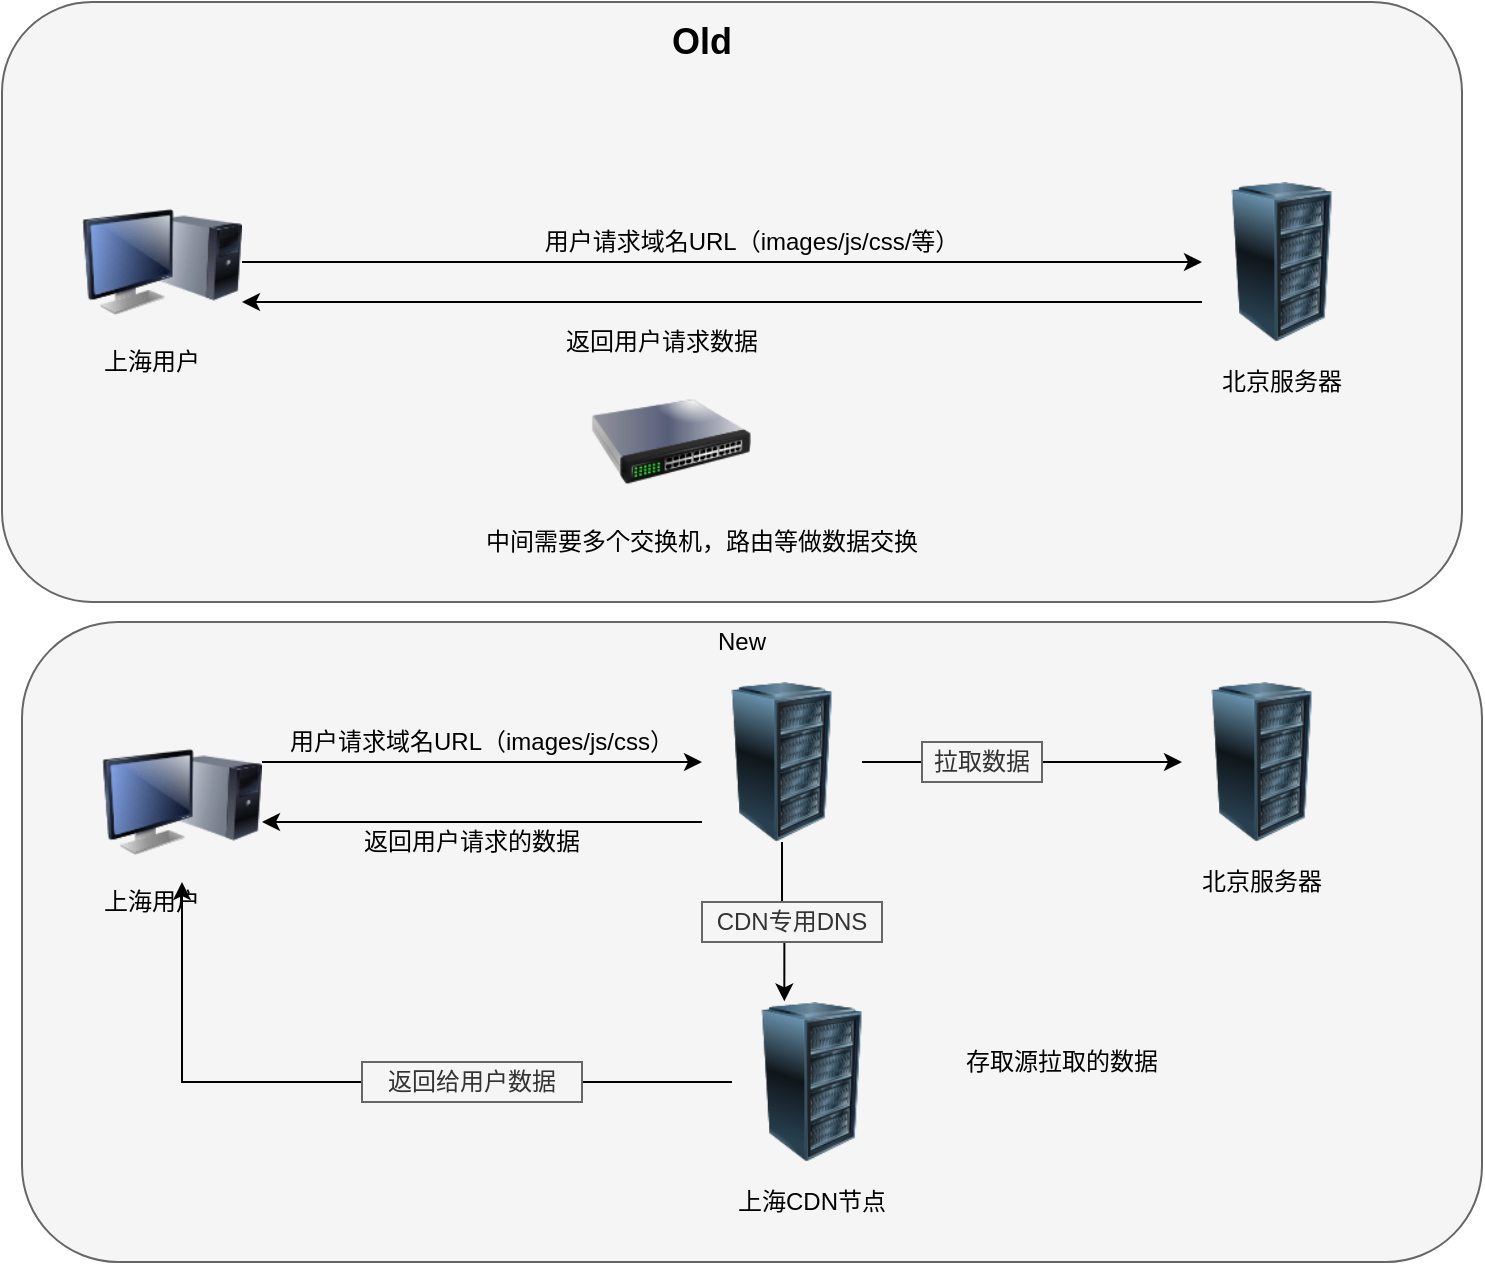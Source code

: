<mxfile version="12.1.0" type="device" pages="1"><diagram id="saILiHZ2lJdLNXW798yi" name="第 1 页"><mxGraphModel dx="2347" dy="1393" grid="1" gridSize="10" guides="1" tooltips="1" connect="1" arrows="1" fold="1" page="1" pageScale="1" pageWidth="1700" pageHeight="1100" math="0" shadow="0"><root><mxCell id="0"/><mxCell id="1" parent="0"/><mxCell id="rvYkuMvDMEEODtfYUb9A-1" value="" style="rounded=1;whiteSpace=wrap;html=1;fillColor=#f5f5f5;strokeColor=#666666;fontColor=#333333;" vertex="1" parent="1"><mxGeometry x="340" y="200" width="730" height="300" as="geometry"/></mxCell><mxCell id="rvYkuMvDMEEODtfYUb9A-11" style="edgeStyle=orthogonalEdgeStyle;rounded=0;orthogonalLoop=1;jettySize=auto;html=1;" edge="1" parent="1" source="rvYkuMvDMEEODtfYUb9A-5" target="rvYkuMvDMEEODtfYUb9A-6"><mxGeometry relative="1" as="geometry"/></mxCell><mxCell id="rvYkuMvDMEEODtfYUb9A-5" value="" style="image;html=1;labelBackgroundColor=#ffffff;image=img/lib/clip_art/computers/Monitor_Tower_128x128.png" vertex="1" parent="1"><mxGeometry x="380" y="290" width="80" height="80" as="geometry"/></mxCell><mxCell id="rvYkuMvDMEEODtfYUb9A-12" style="edgeStyle=orthogonalEdgeStyle;rounded=0;orthogonalLoop=1;jettySize=auto;html=1;exitX=0;exitY=0.75;exitDx=0;exitDy=0;entryX=1;entryY=0.75;entryDx=0;entryDy=0;" edge="1" parent="1" source="rvYkuMvDMEEODtfYUb9A-6" target="rvYkuMvDMEEODtfYUb9A-5"><mxGeometry relative="1" as="geometry"/></mxCell><mxCell id="rvYkuMvDMEEODtfYUb9A-6" value="" style="image;html=1;labelBackgroundColor=#ffffff;image=img/lib/clip_art/computers/Server_Rack_128x128.png" vertex="1" parent="1"><mxGeometry x="940" y="290" width="80" height="80" as="geometry"/></mxCell><mxCell id="rvYkuMvDMEEODtfYUb9A-9" value="" style="image;html=1;labelBackgroundColor=#ffffff;image=img/lib/clip_art/networking/Switch_128x128.png" vertex="1" parent="1"><mxGeometry x="634.5" y="380" width="80" height="80" as="geometry"/></mxCell><mxCell id="rvYkuMvDMEEODtfYUb9A-13" value="&lt;b&gt;&lt;font style=&quot;font-size: 18px&quot;&gt;Old&lt;/font&gt;&lt;/b&gt;" style="text;html=1;strokeColor=none;fillColor=none;align=center;verticalAlign=middle;whiteSpace=wrap;rounded=0;" vertex="1" parent="1"><mxGeometry x="670" y="210" width="40" height="20" as="geometry"/></mxCell><mxCell id="rvYkuMvDMEEODtfYUb9A-17" value="上海用户" style="text;html=1;strokeColor=none;fillColor=none;align=center;verticalAlign=middle;whiteSpace=wrap;rounded=0;" vertex="1" parent="1"><mxGeometry x="390" y="370" width="50" height="20" as="geometry"/></mxCell><mxCell id="rvYkuMvDMEEODtfYUb9A-18" value="北京服务器" style="text;html=1;strokeColor=none;fillColor=none;align=center;verticalAlign=middle;whiteSpace=wrap;rounded=0;" vertex="1" parent="1"><mxGeometry x="940" y="380" width="80" height="20" as="geometry"/></mxCell><mxCell id="rvYkuMvDMEEODtfYUb9A-19" value="用户请求域名URL（images/js/css/等）" style="text;html=1;strokeColor=none;fillColor=none;align=center;verticalAlign=middle;whiteSpace=wrap;rounded=0;" vertex="1" parent="1"><mxGeometry x="579.5" y="310" width="270" height="20" as="geometry"/></mxCell><mxCell id="rvYkuMvDMEEODtfYUb9A-20" value="返回用户请求数据" style="text;html=1;strokeColor=none;fillColor=none;align=center;verticalAlign=middle;whiteSpace=wrap;rounded=0;" vertex="1" parent="1"><mxGeometry x="590" y="360" width="160" height="20" as="geometry"/></mxCell><mxCell id="rvYkuMvDMEEODtfYUb9A-21" value="中间需要多个交换机，路由等做数据交换" style="text;html=1;strokeColor=none;fillColor=none;align=center;verticalAlign=middle;whiteSpace=wrap;rounded=0;" vertex="1" parent="1"><mxGeometry x="560" y="460" width="260" height="20" as="geometry"/></mxCell><mxCell id="rvYkuMvDMEEODtfYUb9A-22" value="" style="rounded=1;whiteSpace=wrap;html=1;fillColor=#f5f5f5;strokeColor=#666666;fontColor=#333333;" vertex="1" parent="1"><mxGeometry x="350" y="510" width="730" height="320" as="geometry"/></mxCell><mxCell id="rvYkuMvDMEEODtfYUb9A-23" value="New" style="text;html=1;strokeColor=none;fillColor=none;align=center;verticalAlign=middle;whiteSpace=wrap;rounded=0;" vertex="1" parent="1"><mxGeometry x="690" y="510" width="40" height="20" as="geometry"/></mxCell><mxCell id="rvYkuMvDMEEODtfYUb9A-24" value="" style="image;html=1;labelBackgroundColor=#ffffff;image=img/lib/clip_art/computers/Monitor_Tower_128x128.png" vertex="1" parent="1"><mxGeometry x="390" y="560" width="80" height="80" as="geometry"/></mxCell><mxCell id="rvYkuMvDMEEODtfYUb9A-32" style="edgeStyle=orthogonalEdgeStyle;rounded=0;orthogonalLoop=1;jettySize=auto;html=1;entryX=0.327;entryY=-0.004;entryDx=0;entryDy=0;entryPerimeter=0;" edge="1" parent="1" source="rvYkuMvDMEEODtfYUb9A-25" target="rvYkuMvDMEEODtfYUb9A-27"><mxGeometry relative="1" as="geometry"/></mxCell><mxCell id="rvYkuMvDMEEODtfYUb9A-33" style="edgeStyle=orthogonalEdgeStyle;rounded=0;orthogonalLoop=1;jettySize=auto;html=1;" edge="1" parent="1" source="rvYkuMvDMEEODtfYUb9A-25" target="rvYkuMvDMEEODtfYUb9A-26"><mxGeometry relative="1" as="geometry"/></mxCell><mxCell id="rvYkuMvDMEEODtfYUb9A-25" value="" style="image;html=1;labelBackgroundColor=#ffffff;image=img/lib/clip_art/computers/Server_Rack_128x128.png" vertex="1" parent="1"><mxGeometry x="690" y="540" width="80" height="80" as="geometry"/></mxCell><mxCell id="rvYkuMvDMEEODtfYUb9A-26" value="" style="image;html=1;labelBackgroundColor=#ffffff;image=img/lib/clip_art/computers/Server_Rack_128x128.png" vertex="1" parent="1"><mxGeometry x="930" y="540" width="80" height="80" as="geometry"/></mxCell><mxCell id="rvYkuMvDMEEODtfYUb9A-40" style="edgeStyle=orthogonalEdgeStyle;rounded=0;orthogonalLoop=1;jettySize=auto;html=1;" edge="1" parent="1" source="rvYkuMvDMEEODtfYUb9A-27" target="rvYkuMvDMEEODtfYUb9A-24"><mxGeometry relative="1" as="geometry"/></mxCell><mxCell id="rvYkuMvDMEEODtfYUb9A-27" value="" style="image;html=1;labelBackgroundColor=#ffffff;image=img/lib/clip_art/computers/Server_Rack_128x128.png" vertex="1" parent="1"><mxGeometry x="705" y="700" width="80" height="80" as="geometry"/></mxCell><mxCell id="rvYkuMvDMEEODtfYUb9A-28" value="上海用户" style="text;html=1;strokeColor=none;fillColor=none;align=center;verticalAlign=middle;whiteSpace=wrap;rounded=0;" vertex="1" parent="1"><mxGeometry x="370" y="640" width="90" height="20" as="geometry"/></mxCell><mxCell id="rvYkuMvDMEEODtfYUb9A-29" value="北京服务器" style="text;html=1;strokeColor=none;fillColor=none;align=center;verticalAlign=middle;whiteSpace=wrap;rounded=0;" vertex="1" parent="1"><mxGeometry x="930" y="630" width="80" height="20" as="geometry"/></mxCell><mxCell id="rvYkuMvDMEEODtfYUb9A-30" value="上海CDN节点" style="text;html=1;strokeColor=none;fillColor=none;align=center;verticalAlign=middle;whiteSpace=wrap;rounded=0;" vertex="1" parent="1"><mxGeometry x="700" y="790" width="90" height="20" as="geometry"/></mxCell><mxCell id="rvYkuMvDMEEODtfYUb9A-31" value="CDN专用DNS" style="text;html=1;strokeColor=#666666;fillColor=#f5f5f5;align=center;verticalAlign=middle;whiteSpace=wrap;rounded=0;fontColor=#333333;" vertex="1" parent="1"><mxGeometry x="690" y="650" width="90" height="20" as="geometry"/></mxCell><mxCell id="rvYkuMvDMEEODtfYUb9A-34" value="拉取数据" style="text;html=1;strokeColor=#666666;fillColor=#f5f5f5;align=center;verticalAlign=middle;whiteSpace=wrap;rounded=0;fontColor=#333333;" vertex="1" parent="1"><mxGeometry x="800" y="570" width="60" height="20" as="geometry"/></mxCell><mxCell id="rvYkuMvDMEEODtfYUb9A-35" value="存取源拉取的数据" style="text;html=1;strokeColor=none;fillColor=none;align=center;verticalAlign=middle;whiteSpace=wrap;rounded=0;" vertex="1" parent="1"><mxGeometry x="810" y="720" width="120" height="20" as="geometry"/></mxCell><mxCell id="rvYkuMvDMEEODtfYUb9A-36" value="" style="endArrow=classic;html=1;entryX=0;entryY=0.5;entryDx=0;entryDy=0;exitX=1;exitY=0.25;exitDx=0;exitDy=0;" edge="1" parent="1" source="rvYkuMvDMEEODtfYUb9A-24" target="rvYkuMvDMEEODtfYUb9A-25"><mxGeometry width="50" height="50" relative="1" as="geometry"><mxPoint x="490" y="620" as="sourcePoint"/><mxPoint x="540" y="570" as="targetPoint"/></mxGeometry></mxCell><mxCell id="rvYkuMvDMEEODtfYUb9A-37" value="" style="endArrow=classic;html=1;entryX=0;entryY=0.5;entryDx=0;entryDy=0;exitX=1;exitY=0.25;exitDx=0;exitDy=0;" edge="1" parent="1"><mxGeometry width="50" height="50" relative="1" as="geometry"><mxPoint x="690" y="610" as="sourcePoint"/><mxPoint x="470" y="610" as="targetPoint"/></mxGeometry></mxCell><mxCell id="rvYkuMvDMEEODtfYUb9A-38" value="用户请求域名URL（images/js/css）" style="text;html=1;strokeColor=none;fillColor=none;align=center;verticalAlign=middle;whiteSpace=wrap;rounded=0;" vertex="1" parent="1"><mxGeometry x="470" y="560" width="220" height="20" as="geometry"/></mxCell><mxCell id="rvYkuMvDMEEODtfYUb9A-39" value="返回用户请求的数据" style="text;html=1;strokeColor=none;fillColor=none;align=center;verticalAlign=middle;whiteSpace=wrap;rounded=0;" vertex="1" parent="1"><mxGeometry x="510" y="610" width="130" height="20" as="geometry"/></mxCell><mxCell id="rvYkuMvDMEEODtfYUb9A-41" value="返回给用户数据" style="text;html=1;strokeColor=#666666;fillColor=#f5f5f5;align=center;verticalAlign=middle;whiteSpace=wrap;rounded=0;fontColor=#333333;" vertex="1" parent="1"><mxGeometry x="520" y="730" width="110" height="20" as="geometry"/></mxCell></root></mxGraphModel></diagram></mxfile>